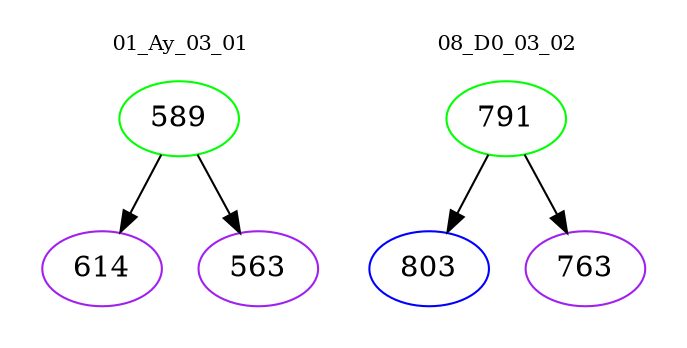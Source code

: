 digraph{
subgraph cluster_0 {
color = white
label = "01_Ay_03_01";
fontsize=10;
T0_589 [label="589", color="green"]
T0_589 -> T0_614 [color="black"]
T0_614 [label="614", color="purple"]
T0_589 -> T0_563 [color="black"]
T0_563 [label="563", color="purple"]
}
subgraph cluster_1 {
color = white
label = "08_D0_03_02";
fontsize=10;
T1_791 [label="791", color="green"]
T1_791 -> T1_803 [color="black"]
T1_803 [label="803", color="blue"]
T1_791 -> T1_763 [color="black"]
T1_763 [label="763", color="purple"]
}
}
